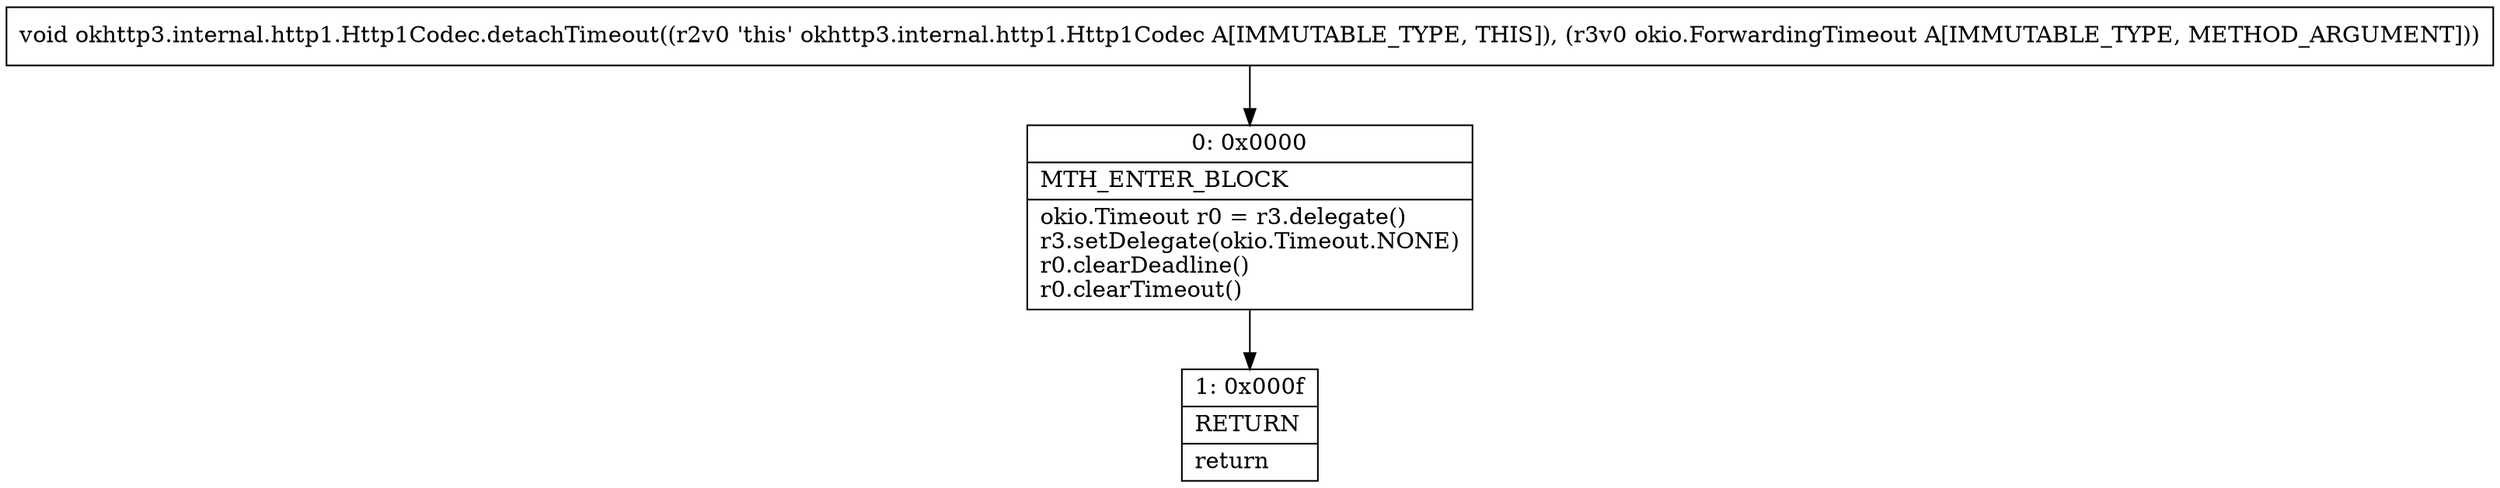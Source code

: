 digraph "CFG forokhttp3.internal.http1.Http1Codec.detachTimeout(Lokio\/ForwardingTimeout;)V" {
Node_0 [shape=record,label="{0\:\ 0x0000|MTH_ENTER_BLOCK\l|okio.Timeout r0 = r3.delegate()\lr3.setDelegate(okio.Timeout.NONE)\lr0.clearDeadline()\lr0.clearTimeout()\l}"];
Node_1 [shape=record,label="{1\:\ 0x000f|RETURN\l|return\l}"];
MethodNode[shape=record,label="{void okhttp3.internal.http1.Http1Codec.detachTimeout((r2v0 'this' okhttp3.internal.http1.Http1Codec A[IMMUTABLE_TYPE, THIS]), (r3v0 okio.ForwardingTimeout A[IMMUTABLE_TYPE, METHOD_ARGUMENT])) }"];
MethodNode -> Node_0;
Node_0 -> Node_1;
}

